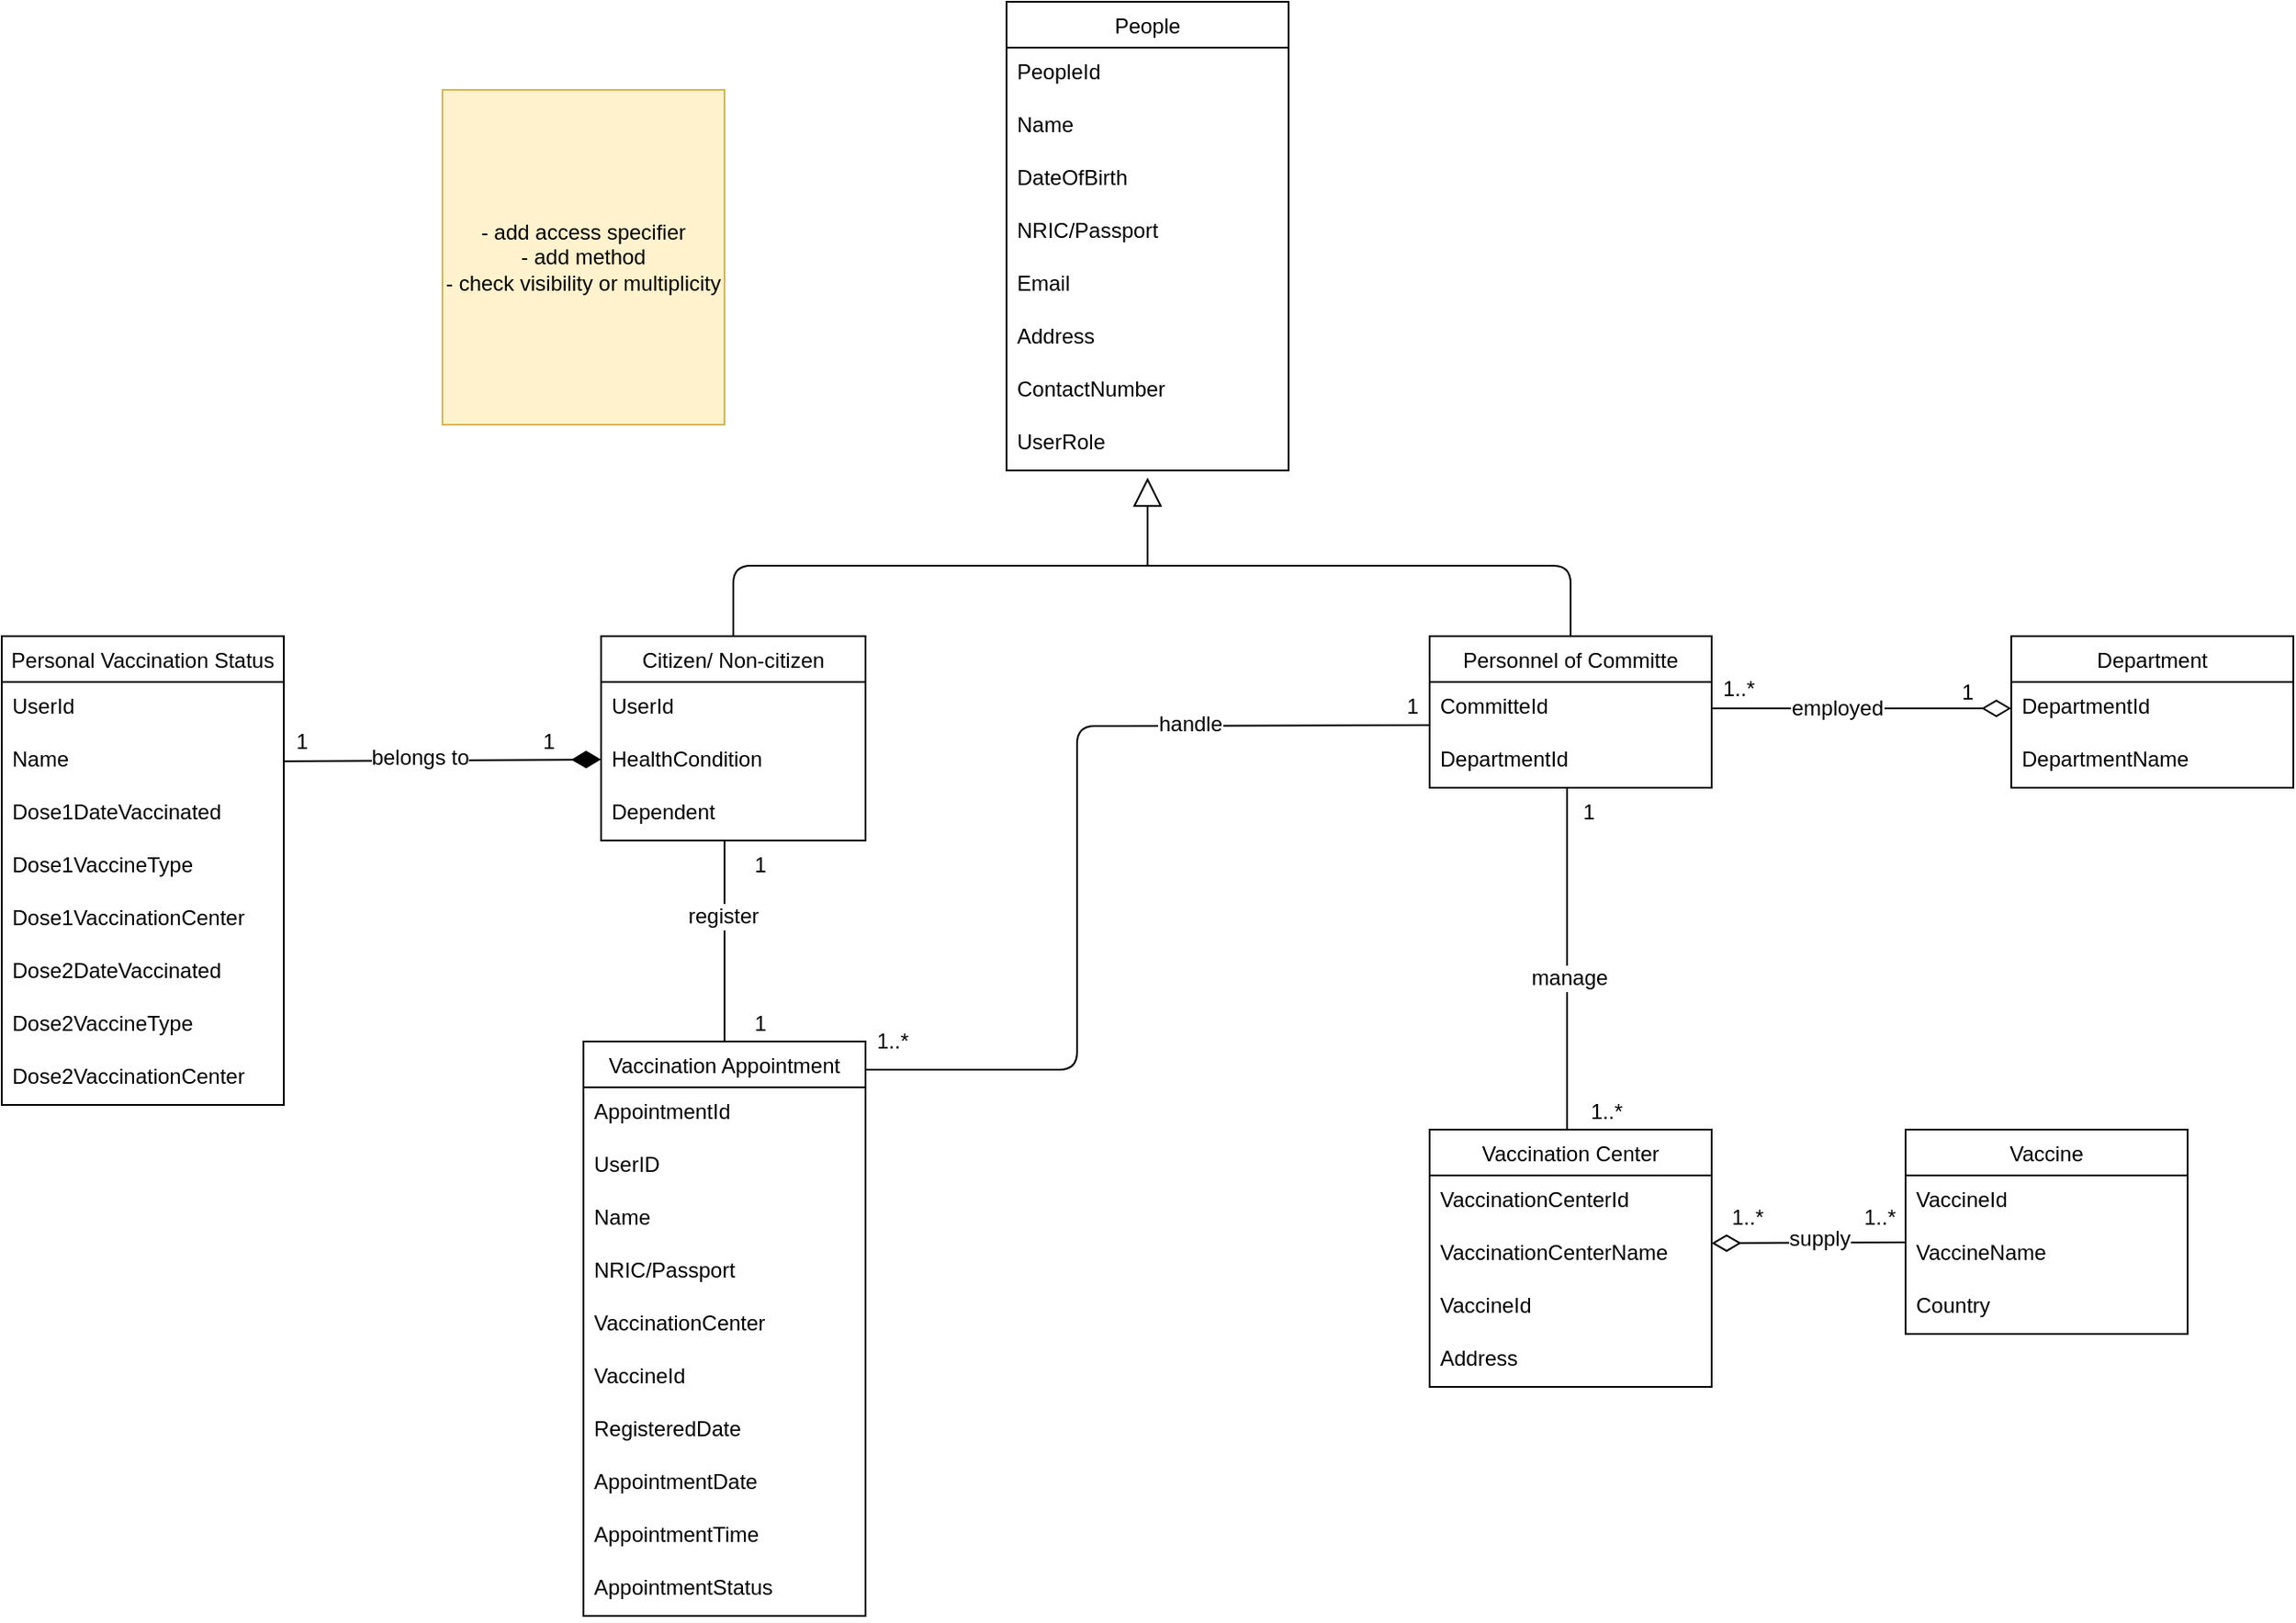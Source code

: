 <mxfile version="15.7.3" type="github" pages="2">
  <diagram id="w3GWEJqMqRFe7saAUYyM" name="Class Diagram">
    <mxGraphModel dx="2272" dy="794" grid="1" gridSize="10" guides="1" tooltips="1" connect="1" arrows="1" fold="1" page="1" pageScale="1" pageWidth="850" pageHeight="1100" math="0" shadow="0">
      <root>
        <mxCell id="0" />
        <mxCell id="1" parent="0" />
        <mxCell id="EmSQGuKjtHjTwBNBMtwO-1" value="Citizen/ Non-citizen" style="swimlane;fontStyle=0;childLayout=stackLayout;horizontal=1;startSize=26;horizontalStack=0;resizeParent=1;resizeParentMax=0;resizeLast=0;collapsible=1;marginBottom=0;align=center;fontSize=12;fillColor=none;" parent="1" vertex="1">
          <mxGeometry x="90" y="360" width="150" height="116" as="geometry" />
        </mxCell>
        <mxCell id="EmSQGuKjtHjTwBNBMtwO-2" value="UserId" style="text;strokeColor=none;fillColor=none;spacingLeft=4;spacingRight=4;overflow=hidden;rotatable=0;points=[[0,0.5],[1,0.5]];portConstraint=eastwest;fontSize=12;" parent="EmSQGuKjtHjTwBNBMtwO-1" vertex="1">
          <mxGeometry y="26" width="150" height="30" as="geometry" />
        </mxCell>
        <mxCell id="EmSQGuKjtHjTwBNBMtwO-3" value="HealthCondition" style="text;strokeColor=none;fillColor=none;spacingLeft=4;spacingRight=4;overflow=hidden;rotatable=0;points=[[0,0.5],[1,0.5]];portConstraint=eastwest;fontSize=12;" parent="EmSQGuKjtHjTwBNBMtwO-1" vertex="1">
          <mxGeometry y="56" width="150" height="30" as="geometry" />
        </mxCell>
        <mxCell id="EmSQGuKjtHjTwBNBMtwO-4" value="Dependent" style="text;strokeColor=none;fillColor=none;spacingLeft=4;spacingRight=4;overflow=hidden;rotatable=0;points=[[0,0.5],[1,0.5]];portConstraint=eastwest;fontSize=12;" parent="EmSQGuKjtHjTwBNBMtwO-1" vertex="1">
          <mxGeometry y="86" width="150" height="30" as="geometry" />
        </mxCell>
        <mxCell id="EmSQGuKjtHjTwBNBMtwO-5" value="Personnel of Committe" style="swimlane;fontStyle=0;childLayout=stackLayout;horizontal=1;startSize=26;horizontalStack=0;resizeParent=1;resizeParentMax=0;resizeLast=0;collapsible=1;marginBottom=0;align=center;fontSize=12;fillColor=none;" parent="1" vertex="1">
          <mxGeometry x="560" y="360" width="160" height="86" as="geometry" />
        </mxCell>
        <mxCell id="EmSQGuKjtHjTwBNBMtwO-6" value="CommitteId" style="text;strokeColor=none;fillColor=none;spacingLeft=4;spacingRight=4;overflow=hidden;rotatable=0;points=[[0,0.5],[1,0.5]];portConstraint=eastwest;fontSize=12;" parent="EmSQGuKjtHjTwBNBMtwO-5" vertex="1">
          <mxGeometry y="26" width="160" height="30" as="geometry" />
        </mxCell>
        <mxCell id="EmSQGuKjtHjTwBNBMtwO-7" value="DepartmentId" style="text;strokeColor=none;fillColor=none;spacingLeft=4;spacingRight=4;overflow=hidden;rotatable=0;points=[[0,0.5],[1,0.5]];portConstraint=eastwest;fontSize=12;" parent="EmSQGuKjtHjTwBNBMtwO-5" vertex="1">
          <mxGeometry y="56" width="160" height="30" as="geometry" />
        </mxCell>
        <mxCell id="EmSQGuKjtHjTwBNBMtwO-8" value="Vaccination Appointment" style="swimlane;fontStyle=0;childLayout=stackLayout;horizontal=1;startSize=26;horizontalStack=0;resizeParent=1;resizeParentMax=0;resizeLast=0;collapsible=1;marginBottom=0;align=center;fontSize=12;fillColor=none;" parent="1" vertex="1">
          <mxGeometry x="80" y="590" width="160" height="326" as="geometry" />
        </mxCell>
        <mxCell id="EmSQGuKjtHjTwBNBMtwO-9" value="AppointmentId" style="text;strokeColor=none;fillColor=none;spacingLeft=4;spacingRight=4;overflow=hidden;rotatable=0;points=[[0,0.5],[1,0.5]];portConstraint=eastwest;fontSize=12;" parent="EmSQGuKjtHjTwBNBMtwO-8" vertex="1">
          <mxGeometry y="26" width="160" height="30" as="geometry" />
        </mxCell>
        <mxCell id="EmSQGuKjtHjTwBNBMtwO-10" value="UserID" style="text;strokeColor=none;fillColor=none;spacingLeft=4;spacingRight=4;overflow=hidden;rotatable=0;points=[[0,0.5],[1,0.5]];portConstraint=eastwest;fontSize=12;" parent="EmSQGuKjtHjTwBNBMtwO-8" vertex="1">
          <mxGeometry y="56" width="160" height="30" as="geometry" />
        </mxCell>
        <mxCell id="EmSQGuKjtHjTwBNBMtwO-11" value="Name" style="text;strokeColor=none;fillColor=none;spacingLeft=4;spacingRight=4;overflow=hidden;rotatable=0;points=[[0,0.5],[1,0.5]];portConstraint=eastwest;fontSize=12;" parent="EmSQGuKjtHjTwBNBMtwO-8" vertex="1">
          <mxGeometry y="86" width="160" height="30" as="geometry" />
        </mxCell>
        <mxCell id="EmSQGuKjtHjTwBNBMtwO-12" value="NRIC/Passport" style="text;strokeColor=none;fillColor=none;spacingLeft=4;spacingRight=4;overflow=hidden;rotatable=0;points=[[0,0.5],[1,0.5]];portConstraint=eastwest;fontSize=12;" parent="EmSQGuKjtHjTwBNBMtwO-8" vertex="1">
          <mxGeometry y="116" width="160" height="30" as="geometry" />
        </mxCell>
        <mxCell id="EmSQGuKjtHjTwBNBMtwO-13" value="VaccinationCenter" style="text;strokeColor=none;fillColor=none;spacingLeft=4;spacingRight=4;overflow=hidden;rotatable=0;points=[[0,0.5],[1,0.5]];portConstraint=eastwest;fontSize=12;" parent="EmSQGuKjtHjTwBNBMtwO-8" vertex="1">
          <mxGeometry y="146" width="160" height="30" as="geometry" />
        </mxCell>
        <mxCell id="EmSQGuKjtHjTwBNBMtwO-14" value="VaccineId" style="text;strokeColor=none;fillColor=none;spacingLeft=4;spacingRight=4;overflow=hidden;rotatable=0;points=[[0,0.5],[1,0.5]];portConstraint=eastwest;fontSize=12;" parent="EmSQGuKjtHjTwBNBMtwO-8" vertex="1">
          <mxGeometry y="176" width="160" height="30" as="geometry" />
        </mxCell>
        <mxCell id="EmSQGuKjtHjTwBNBMtwO-15" value="RegisteredDate" style="text;strokeColor=none;fillColor=none;spacingLeft=4;spacingRight=4;overflow=hidden;rotatable=0;points=[[0,0.5],[1,0.5]];portConstraint=eastwest;fontSize=12;" parent="EmSQGuKjtHjTwBNBMtwO-8" vertex="1">
          <mxGeometry y="206" width="160" height="30" as="geometry" />
        </mxCell>
        <mxCell id="EmSQGuKjtHjTwBNBMtwO-16" value="AppointmentDate" style="text;strokeColor=none;fillColor=none;spacingLeft=4;spacingRight=4;overflow=hidden;rotatable=0;points=[[0,0.5],[1,0.5]];portConstraint=eastwest;fontSize=12;" parent="EmSQGuKjtHjTwBNBMtwO-8" vertex="1">
          <mxGeometry y="236" width="160" height="30" as="geometry" />
        </mxCell>
        <mxCell id="EmSQGuKjtHjTwBNBMtwO-17" value="AppointmentTime" style="text;strokeColor=none;fillColor=none;spacingLeft=4;spacingRight=4;overflow=hidden;rotatable=0;points=[[0,0.5],[1,0.5]];portConstraint=eastwest;fontSize=12;" parent="EmSQGuKjtHjTwBNBMtwO-8" vertex="1">
          <mxGeometry y="266" width="160" height="30" as="geometry" />
        </mxCell>
        <mxCell id="EmSQGuKjtHjTwBNBMtwO-18" value="AppointmentStatus" style="text;strokeColor=none;fillColor=none;spacingLeft=4;spacingRight=4;overflow=hidden;rotatable=0;points=[[0,0.5],[1,0.5]];portConstraint=eastwest;fontSize=12;" parent="EmSQGuKjtHjTwBNBMtwO-8" vertex="1">
          <mxGeometry y="296" width="160" height="30" as="geometry" />
        </mxCell>
        <mxCell id="EmSQGuKjtHjTwBNBMtwO-19" value="Personal Vaccination Status" style="swimlane;fontStyle=0;childLayout=stackLayout;horizontal=1;startSize=26;horizontalStack=0;resizeParent=1;resizeParentMax=0;resizeLast=0;collapsible=1;marginBottom=0;align=center;fontSize=12;hachureGap=4;pointerEvents=0;" parent="1" vertex="1">
          <mxGeometry x="-250" y="360" width="160" height="266" as="geometry" />
        </mxCell>
        <mxCell id="EmSQGuKjtHjTwBNBMtwO-20" value="UserId" style="text;strokeColor=none;fillColor=none;spacingLeft=4;spacingRight=4;overflow=hidden;rotatable=0;points=[[0,0.5],[1,0.5]];portConstraint=eastwest;fontSize=12;" parent="EmSQGuKjtHjTwBNBMtwO-19" vertex="1">
          <mxGeometry y="26" width="160" height="30" as="geometry" />
        </mxCell>
        <mxCell id="EmSQGuKjtHjTwBNBMtwO-21" value="Name" style="text;strokeColor=none;fillColor=none;spacingLeft=4;spacingRight=4;overflow=hidden;rotatable=0;points=[[0,0.5],[1,0.5]];portConstraint=eastwest;fontSize=12;" parent="EmSQGuKjtHjTwBNBMtwO-19" vertex="1">
          <mxGeometry y="56" width="160" height="30" as="geometry" />
        </mxCell>
        <mxCell id="EmSQGuKjtHjTwBNBMtwO-22" value="Dose1DateVaccinated" style="text;strokeColor=none;fillColor=none;spacingLeft=4;spacingRight=4;overflow=hidden;rotatable=0;points=[[0,0.5],[1,0.5]];portConstraint=eastwest;fontSize=12;" parent="EmSQGuKjtHjTwBNBMtwO-19" vertex="1">
          <mxGeometry y="86" width="160" height="30" as="geometry" />
        </mxCell>
        <mxCell id="EmSQGuKjtHjTwBNBMtwO-23" value="Dose1VaccineType" style="text;strokeColor=none;fillColor=none;spacingLeft=4;spacingRight=4;overflow=hidden;rotatable=0;points=[[0,0.5],[1,0.5]];portConstraint=eastwest;fontSize=12;" parent="EmSQGuKjtHjTwBNBMtwO-19" vertex="1">
          <mxGeometry y="116" width="160" height="30" as="geometry" />
        </mxCell>
        <mxCell id="EmSQGuKjtHjTwBNBMtwO-24" value="Dose1VaccinationCenter" style="text;strokeColor=none;fillColor=none;spacingLeft=4;spacingRight=4;overflow=hidden;rotatable=0;points=[[0,0.5],[1,0.5]];portConstraint=eastwest;fontSize=12;" parent="EmSQGuKjtHjTwBNBMtwO-19" vertex="1">
          <mxGeometry y="146" width="160" height="30" as="geometry" />
        </mxCell>
        <mxCell id="EmSQGuKjtHjTwBNBMtwO-25" value="Dose2DateVaccinated" style="text;strokeColor=none;fillColor=none;spacingLeft=4;spacingRight=4;overflow=hidden;rotatable=0;points=[[0,0.5],[1,0.5]];portConstraint=eastwest;fontSize=12;" parent="EmSQGuKjtHjTwBNBMtwO-19" vertex="1">
          <mxGeometry y="176" width="160" height="30" as="geometry" />
        </mxCell>
        <mxCell id="EmSQGuKjtHjTwBNBMtwO-26" value="Dose2VaccineType" style="text;strokeColor=none;fillColor=none;spacingLeft=4;spacingRight=4;overflow=hidden;rotatable=0;points=[[0,0.5],[1,0.5]];portConstraint=eastwest;fontSize=12;" parent="EmSQGuKjtHjTwBNBMtwO-19" vertex="1">
          <mxGeometry y="206" width="160" height="30" as="geometry" />
        </mxCell>
        <mxCell id="EmSQGuKjtHjTwBNBMtwO-27" value="Dose2VaccinationCenter" style="text;strokeColor=none;fillColor=none;spacingLeft=4;spacingRight=4;overflow=hidden;rotatable=0;points=[[0,0.5],[1,0.5]];portConstraint=eastwest;fontSize=12;" parent="EmSQGuKjtHjTwBNBMtwO-19" vertex="1">
          <mxGeometry y="236" width="160" height="30" as="geometry" />
        </mxCell>
        <mxCell id="EmSQGuKjtHjTwBNBMtwO-28" value="People" style="swimlane;fontStyle=0;childLayout=stackLayout;horizontal=1;startSize=26;horizontalStack=0;resizeParent=1;resizeParentMax=0;resizeLast=0;collapsible=1;marginBottom=0;align=center;fontSize=12;hachureGap=4;pointerEvents=0;" parent="1" vertex="1">
          <mxGeometry x="320" width="160" height="266" as="geometry" />
        </mxCell>
        <mxCell id="EmSQGuKjtHjTwBNBMtwO-29" value="PeopleId" style="text;strokeColor=none;fillColor=none;spacingLeft=4;spacingRight=4;overflow=hidden;rotatable=0;points=[[0,0.5],[1,0.5]];portConstraint=eastwest;fontSize=12;" parent="EmSQGuKjtHjTwBNBMtwO-28" vertex="1">
          <mxGeometry y="26" width="160" height="30" as="geometry" />
        </mxCell>
        <mxCell id="EmSQGuKjtHjTwBNBMtwO-30" value="Name" style="text;strokeColor=none;fillColor=none;spacingLeft=4;spacingRight=4;overflow=hidden;rotatable=0;points=[[0,0.5],[1,0.5]];portConstraint=eastwest;fontSize=12;" parent="EmSQGuKjtHjTwBNBMtwO-28" vertex="1">
          <mxGeometry y="56" width="160" height="30" as="geometry" />
        </mxCell>
        <mxCell id="EmSQGuKjtHjTwBNBMtwO-31" value="DateOfBirth" style="text;strokeColor=none;fillColor=none;spacingLeft=4;spacingRight=4;overflow=hidden;rotatable=0;points=[[0,0.5],[1,0.5]];portConstraint=eastwest;fontSize=12;" parent="EmSQGuKjtHjTwBNBMtwO-28" vertex="1">
          <mxGeometry y="86" width="160" height="30" as="geometry" />
        </mxCell>
        <mxCell id="EmSQGuKjtHjTwBNBMtwO-32" value="NRIC/Passport" style="text;strokeColor=none;fillColor=none;spacingLeft=4;spacingRight=4;overflow=hidden;rotatable=0;points=[[0,0.5],[1,0.5]];portConstraint=eastwest;fontSize=12;" parent="EmSQGuKjtHjTwBNBMtwO-28" vertex="1">
          <mxGeometry y="116" width="160" height="30" as="geometry" />
        </mxCell>
        <mxCell id="EmSQGuKjtHjTwBNBMtwO-33" value="Email" style="text;strokeColor=none;fillColor=none;spacingLeft=4;spacingRight=4;overflow=hidden;rotatable=0;points=[[0,0.5],[1,0.5]];portConstraint=eastwest;fontSize=12;" parent="EmSQGuKjtHjTwBNBMtwO-28" vertex="1">
          <mxGeometry y="146" width="160" height="30" as="geometry" />
        </mxCell>
        <mxCell id="EmSQGuKjtHjTwBNBMtwO-34" value="Address" style="text;strokeColor=none;fillColor=none;spacingLeft=4;spacingRight=4;overflow=hidden;rotatable=0;points=[[0,0.5],[1,0.5]];portConstraint=eastwest;fontSize=12;" parent="EmSQGuKjtHjTwBNBMtwO-28" vertex="1">
          <mxGeometry y="176" width="160" height="30" as="geometry" />
        </mxCell>
        <mxCell id="EmSQGuKjtHjTwBNBMtwO-35" value="ContactNumber" style="text;strokeColor=none;fillColor=none;spacingLeft=4;spacingRight=4;overflow=hidden;rotatable=0;points=[[0,0.5],[1,0.5]];portConstraint=eastwest;fontSize=12;" parent="EmSQGuKjtHjTwBNBMtwO-28" vertex="1">
          <mxGeometry y="206" width="160" height="30" as="geometry" />
        </mxCell>
        <mxCell id="eFmj0PVd6WsvfGilNIT0-1" value="UserRole" style="text;strokeColor=none;fillColor=none;spacingLeft=4;spacingRight=4;overflow=hidden;rotatable=0;points=[[0,0.5],[1,0.5]];portConstraint=eastwest;fontSize=12;" vertex="1" parent="EmSQGuKjtHjTwBNBMtwO-28">
          <mxGeometry y="236" width="160" height="30" as="geometry" />
        </mxCell>
        <mxCell id="EmSQGuKjtHjTwBNBMtwO-36" value="Department" style="swimlane;fontStyle=0;childLayout=stackLayout;horizontal=1;startSize=26;horizontalStack=0;resizeParent=1;resizeParentMax=0;resizeLast=0;collapsible=1;marginBottom=0;align=center;fontSize=12;hachureGap=4;pointerEvents=0;" parent="1" vertex="1">
          <mxGeometry x="890" y="360" width="160" height="86" as="geometry" />
        </mxCell>
        <mxCell id="EmSQGuKjtHjTwBNBMtwO-37" value="DepartmentId" style="text;strokeColor=none;fillColor=none;spacingLeft=4;spacingRight=4;overflow=hidden;rotatable=0;points=[[0,0.5],[1,0.5]];portConstraint=eastwest;fontSize=12;" parent="EmSQGuKjtHjTwBNBMtwO-36" vertex="1">
          <mxGeometry y="26" width="160" height="30" as="geometry" />
        </mxCell>
        <mxCell id="EmSQGuKjtHjTwBNBMtwO-38" value="DepartmentName" style="text;strokeColor=none;fillColor=none;spacingLeft=4;spacingRight=4;overflow=hidden;rotatable=0;points=[[0,0.5],[1,0.5]];portConstraint=eastwest;fontSize=12;" parent="EmSQGuKjtHjTwBNBMtwO-36" vertex="1">
          <mxGeometry y="56" width="160" height="30" as="geometry" />
        </mxCell>
        <mxCell id="EmSQGuKjtHjTwBNBMtwO-39" value="" style="endArrow=none;html=1;fontSize=12;startSize=14;endSize=14;sourcePerimeterSpacing=8;targetPerimeterSpacing=8;exitX=0.5;exitY=0;exitDx=0;exitDy=0;entryX=0.5;entryY=0;entryDx=0;entryDy=0;" parent="1" source="EmSQGuKjtHjTwBNBMtwO-1" target="EmSQGuKjtHjTwBNBMtwO-5" edge="1">
          <mxGeometry width="50" height="50" relative="1" as="geometry">
            <mxPoint x="320" y="360" as="sourcePoint" />
            <mxPoint x="370" y="310" as="targetPoint" />
            <Array as="points">
              <mxPoint x="165" y="320" />
              <mxPoint x="640" y="320" />
            </Array>
          </mxGeometry>
        </mxCell>
        <mxCell id="EmSQGuKjtHjTwBNBMtwO-40" value="" style="endArrow=block;html=1;fontSize=12;startSize=14;endSize=14;sourcePerimeterSpacing=8;targetPerimeterSpacing=8;endFill=0;strokeWidth=1;" parent="1" edge="1">
          <mxGeometry width="50" height="50" relative="1" as="geometry">
            <mxPoint x="400" y="320" as="sourcePoint" />
            <mxPoint x="400" y="270" as="targetPoint" />
          </mxGeometry>
        </mxCell>
        <mxCell id="EmSQGuKjtHjTwBNBMtwO-41" value="1" style="endArrow=none;html=1;endSize=12;startArrow=diamondThin;startSize=14;startFill=0;edgeStyle=orthogonalEdgeStyle;align=left;verticalAlign=bottom;sourcePerimeterSpacing=8;targetPerimeterSpacing=8;fontSize=12;strokeWidth=1;entryX=1;entryY=0.5;entryDx=0;entryDy=0;endFill=0;exitX=0;exitY=0.5;exitDx=0;exitDy=0;" parent="1" source="EmSQGuKjtHjTwBNBMtwO-37" target="EmSQGuKjtHjTwBNBMtwO-6" edge="1">
          <mxGeometry x="-0.647" relative="1" as="geometry">
            <mxPoint x="860" y="440" as="sourcePoint" />
            <mxPoint x="850" y="650" as="targetPoint" />
            <mxPoint as="offset" />
          </mxGeometry>
        </mxCell>
        <mxCell id="EmSQGuKjtHjTwBNBMtwO-42" value="employed" style="edgeLabel;html=1;align=center;verticalAlign=middle;resizable=0;points=[];fontSize=12;" parent="EmSQGuKjtHjTwBNBMtwO-41" vertex="1" connectable="0">
          <mxGeometry x="0.167" relative="1" as="geometry">
            <mxPoint as="offset" />
          </mxGeometry>
        </mxCell>
        <mxCell id="EmSQGuKjtHjTwBNBMtwO-43" value="1..*" style="text;html=1;align=center;verticalAlign=middle;resizable=0;points=[];autosize=1;strokeColor=none;fillColor=none;fontSize=12;" parent="1" vertex="1">
          <mxGeometry x="720" y="380" width="30" height="20" as="geometry" />
        </mxCell>
        <mxCell id="EmSQGuKjtHjTwBNBMtwO-44" value="" style="endArrow=none;html=1;fontSize=12;startSize=14;endSize=14;sourcePerimeterSpacing=8;targetPerimeterSpacing=8;strokeWidth=1;entryX=0.5;entryY=0;entryDx=0;entryDy=0;" parent="1" target="EmSQGuKjtHjTwBNBMtwO-8" edge="1">
          <mxGeometry width="50" height="50" relative="1" as="geometry">
            <mxPoint x="160" y="476" as="sourcePoint" />
            <mxPoint x="160" y="590" as="targetPoint" />
          </mxGeometry>
        </mxCell>
        <mxCell id="EmSQGuKjtHjTwBNBMtwO-45" value="register" style="edgeLabel;html=1;align=center;verticalAlign=middle;resizable=0;points=[];fontSize=12;" parent="EmSQGuKjtHjTwBNBMtwO-44" vertex="1" connectable="0">
          <mxGeometry x="-0.226" y="-1" relative="1" as="geometry">
            <mxPoint y="-1" as="offset" />
          </mxGeometry>
        </mxCell>
        <mxCell id="EmSQGuKjtHjTwBNBMtwO-46" value="Vaccination Center" style="swimlane;fontStyle=0;childLayout=stackLayout;horizontal=1;startSize=26;horizontalStack=0;resizeParent=1;resizeParentMax=0;resizeLast=0;collapsible=1;marginBottom=0;align=center;fontSize=12;hachureGap=4;pointerEvents=0;" parent="1" vertex="1">
          <mxGeometry x="560" y="640" width="160" height="146" as="geometry" />
        </mxCell>
        <mxCell id="EmSQGuKjtHjTwBNBMtwO-47" value="VaccinationCenterId" style="text;strokeColor=none;fillColor=none;spacingLeft=4;spacingRight=4;overflow=hidden;rotatable=0;points=[[0,0.5],[1,0.5]];portConstraint=eastwest;fontSize=12;" parent="EmSQGuKjtHjTwBNBMtwO-46" vertex="1">
          <mxGeometry y="26" width="160" height="30" as="geometry" />
        </mxCell>
        <mxCell id="EmSQGuKjtHjTwBNBMtwO-48" value="VaccinationCenterName" style="text;strokeColor=none;fillColor=none;spacingLeft=4;spacingRight=4;overflow=hidden;rotatable=0;points=[[0,0.5],[1,0.5]];portConstraint=eastwest;fontSize=12;" parent="EmSQGuKjtHjTwBNBMtwO-46" vertex="1">
          <mxGeometry y="56" width="160" height="30" as="geometry" />
        </mxCell>
        <mxCell id="EmSQGuKjtHjTwBNBMtwO-49" value="VaccineId" style="text;strokeColor=none;fillColor=none;spacingLeft=4;spacingRight=4;overflow=hidden;rotatable=0;points=[[0,0.5],[1,0.5]];portConstraint=eastwest;fontSize=12;" parent="EmSQGuKjtHjTwBNBMtwO-46" vertex="1">
          <mxGeometry y="86" width="160" height="30" as="geometry" />
        </mxCell>
        <mxCell id="EmSQGuKjtHjTwBNBMtwO-50" value="Address" style="text;strokeColor=none;fillColor=none;spacingLeft=4;spacingRight=4;overflow=hidden;rotatable=0;points=[[0,0.5],[1,0.5]];portConstraint=eastwest;fontSize=12;" parent="EmSQGuKjtHjTwBNBMtwO-46" vertex="1">
          <mxGeometry y="116" width="160" height="30" as="geometry" />
        </mxCell>
        <mxCell id="EmSQGuKjtHjTwBNBMtwO-51" value="Vaccine" style="swimlane;fontStyle=0;childLayout=stackLayout;horizontal=1;startSize=26;horizontalStack=0;resizeParent=1;resizeParentMax=0;resizeLast=0;collapsible=1;marginBottom=0;align=center;fontSize=12;hachureGap=4;pointerEvents=0;" parent="1" vertex="1">
          <mxGeometry x="830" y="640" width="160" height="116" as="geometry" />
        </mxCell>
        <mxCell id="EmSQGuKjtHjTwBNBMtwO-52" value="VaccineId" style="text;strokeColor=none;fillColor=none;spacingLeft=4;spacingRight=4;overflow=hidden;rotatable=0;points=[[0,0.5],[1,0.5]];portConstraint=eastwest;fontSize=12;" parent="EmSQGuKjtHjTwBNBMtwO-51" vertex="1">
          <mxGeometry y="26" width="160" height="30" as="geometry" />
        </mxCell>
        <mxCell id="EmSQGuKjtHjTwBNBMtwO-53" value="VaccineName" style="text;strokeColor=none;fillColor=none;spacingLeft=4;spacingRight=4;overflow=hidden;rotatable=0;points=[[0,0.5],[1,0.5]];portConstraint=eastwest;fontSize=12;" parent="EmSQGuKjtHjTwBNBMtwO-51" vertex="1">
          <mxGeometry y="56" width="160" height="30" as="geometry" />
        </mxCell>
        <mxCell id="EmSQGuKjtHjTwBNBMtwO-54" value="Country" style="text;strokeColor=none;fillColor=none;spacingLeft=4;spacingRight=4;overflow=hidden;rotatable=0;points=[[0,0.5],[1,0.5]];portConstraint=eastwest;fontSize=12;" parent="EmSQGuKjtHjTwBNBMtwO-51" vertex="1">
          <mxGeometry y="86" width="160" height="30" as="geometry" />
        </mxCell>
        <mxCell id="EmSQGuKjtHjTwBNBMtwO-55" value="" style="endArrow=none;html=1;fontSize=12;startSize=14;endSize=14;sourcePerimeterSpacing=8;targetPerimeterSpacing=8;strokeWidth=1;entryX=0;entryY=0.817;entryDx=0;entryDy=0;entryPerimeter=0;" parent="1" target="EmSQGuKjtHjTwBNBMtwO-6" edge="1">
          <mxGeometry width="50" height="50" relative="1" as="geometry">
            <mxPoint x="240" y="606" as="sourcePoint" />
            <mxPoint x="420" y="540" as="targetPoint" />
            <Array as="points">
              <mxPoint x="360" y="606" />
              <mxPoint x="360" y="411" />
            </Array>
          </mxGeometry>
        </mxCell>
        <mxCell id="EmSQGuKjtHjTwBNBMtwO-56" value="handle" style="edgeLabel;html=1;align=center;verticalAlign=middle;resizable=0;points=[];fontSize=12;" parent="EmSQGuKjtHjTwBNBMtwO-55" vertex="1" connectable="0">
          <mxGeometry x="0.518" y="-2" relative="1" as="geometry">
            <mxPoint x="-12" y="-3" as="offset" />
          </mxGeometry>
        </mxCell>
        <mxCell id="EmSQGuKjtHjTwBNBMtwO-57" value="" style="endArrow=none;html=1;fontSize=12;startSize=14;endSize=14;sourcePerimeterSpacing=8;targetPerimeterSpacing=8;strokeWidth=1;exitX=1;exitY=0.5;exitDx=0;exitDy=0;entryX=1;entryY=0.5;entryDx=0;entryDy=0;startArrow=diamondThin;startFill=1;" parent="1" target="EmSQGuKjtHjTwBNBMtwO-21" edge="1">
          <mxGeometry width="50" height="50" relative="1" as="geometry">
            <mxPoint x="90" y="430" as="sourcePoint" />
            <mxPoint x="-20" y="430" as="targetPoint" />
          </mxGeometry>
        </mxCell>
        <mxCell id="EmSQGuKjtHjTwBNBMtwO-58" value="belongs to" style="edgeLabel;html=1;align=center;verticalAlign=middle;resizable=0;points=[];fontSize=12;" parent="EmSQGuKjtHjTwBNBMtwO-57" vertex="1" connectable="0">
          <mxGeometry x="0.148" y="-2" relative="1" as="geometry">
            <mxPoint as="offset" />
          </mxGeometry>
        </mxCell>
        <mxCell id="EmSQGuKjtHjTwBNBMtwO-59" value="" style="endArrow=diamondThin;html=1;fontSize=12;startSize=14;endSize=14;sourcePerimeterSpacing=8;targetPerimeterSpacing=8;strokeWidth=1;entryX=1;entryY=0.283;entryDx=0;entryDy=0;entryPerimeter=0;endFill=0;" parent="1" target="EmSQGuKjtHjTwBNBMtwO-48" edge="1">
          <mxGeometry width="50" height="50" relative="1" as="geometry">
            <mxPoint x="830" y="704" as="sourcePoint" />
            <mxPoint x="790" y="684" as="targetPoint" />
          </mxGeometry>
        </mxCell>
        <mxCell id="EmSQGuKjtHjTwBNBMtwO-60" value="supply" style="edgeLabel;html=1;align=center;verticalAlign=middle;resizable=0;points=[];fontSize=12;" parent="EmSQGuKjtHjTwBNBMtwO-59" vertex="1" connectable="0">
          <mxGeometry x="-0.242" y="3" relative="1" as="geometry">
            <mxPoint x="-8" y="-5" as="offset" />
          </mxGeometry>
        </mxCell>
        <mxCell id="EmSQGuKjtHjTwBNBMtwO-61" value="" style="endArrow=none;html=1;fontSize=12;startSize=14;endSize=14;sourcePerimeterSpacing=8;targetPerimeterSpacing=8;strokeWidth=1;" parent="1" edge="1">
          <mxGeometry width="50" height="50" relative="1" as="geometry">
            <mxPoint x="638" y="640" as="sourcePoint" />
            <mxPoint x="638" y="446" as="targetPoint" />
          </mxGeometry>
        </mxCell>
        <mxCell id="EmSQGuKjtHjTwBNBMtwO-62" value="manage" style="edgeLabel;html=1;align=center;verticalAlign=middle;resizable=0;points=[];fontSize=12;" parent="EmSQGuKjtHjTwBNBMtwO-61" vertex="1" connectable="0">
          <mxGeometry x="-0.112" y="-1" relative="1" as="geometry">
            <mxPoint as="offset" />
          </mxGeometry>
        </mxCell>
        <mxCell id="EmSQGuKjtHjTwBNBMtwO-63" value="1" style="text;html=1;align=center;verticalAlign=middle;resizable=0;points=[];autosize=1;strokeColor=none;fillColor=none;fontSize=12;" parent="1" vertex="1">
          <mxGeometry x="-90" y="410" width="20" height="20" as="geometry" />
        </mxCell>
        <mxCell id="EmSQGuKjtHjTwBNBMtwO-64" value="1" style="text;html=1;align=center;verticalAlign=middle;resizable=0;points=[];autosize=1;strokeColor=none;fillColor=none;fontSize=12;" parent="1" vertex="1">
          <mxGeometry x="50" y="410" width="20" height="20" as="geometry" />
        </mxCell>
        <mxCell id="EmSQGuKjtHjTwBNBMtwO-65" value="1" style="text;html=1;align=center;verticalAlign=middle;resizable=0;points=[];autosize=1;strokeColor=none;fillColor=none;fontSize=12;" parent="1" vertex="1">
          <mxGeometry x="170" y="480" width="20" height="20" as="geometry" />
        </mxCell>
        <mxCell id="EmSQGuKjtHjTwBNBMtwO-66" value="1" style="text;html=1;align=center;verticalAlign=middle;resizable=0;points=[];autosize=1;strokeColor=none;fillColor=none;fontSize=12;" parent="1" vertex="1">
          <mxGeometry x="170" y="570" width="20" height="20" as="geometry" />
        </mxCell>
        <mxCell id="EmSQGuKjtHjTwBNBMtwO-67" value="1" style="text;html=1;align=center;verticalAlign=middle;resizable=0;points=[];autosize=1;strokeColor=none;fillColor=none;fontSize=12;" parent="1" vertex="1">
          <mxGeometry x="540" y="390" width="20" height="20" as="geometry" />
        </mxCell>
        <mxCell id="EmSQGuKjtHjTwBNBMtwO-68" value="1..*" style="text;html=1;align=center;verticalAlign=middle;resizable=0;points=[];autosize=1;strokeColor=none;fillColor=none;fontSize=12;" parent="1" vertex="1">
          <mxGeometry x="240" y="580" width="30" height="20" as="geometry" />
        </mxCell>
        <mxCell id="EmSQGuKjtHjTwBNBMtwO-69" value="1" style="text;html=1;align=center;verticalAlign=middle;resizable=0;points=[];autosize=1;strokeColor=none;fillColor=none;fontSize=12;" parent="1" vertex="1">
          <mxGeometry x="640" y="450" width="20" height="20" as="geometry" />
        </mxCell>
        <mxCell id="EmSQGuKjtHjTwBNBMtwO-70" value="1..*" style="text;html=1;align=center;verticalAlign=middle;resizable=0;points=[];autosize=1;strokeColor=none;fillColor=none;fontSize=12;" parent="1" vertex="1">
          <mxGeometry x="645" y="620" width="30" height="20" as="geometry" />
        </mxCell>
        <mxCell id="EmSQGuKjtHjTwBNBMtwO-71" value="1..*" style="text;html=1;align=center;verticalAlign=middle;resizable=0;points=[];autosize=1;strokeColor=none;fillColor=none;fontSize=12;" parent="1" vertex="1">
          <mxGeometry x="800" y="680" width="30" height="20" as="geometry" />
        </mxCell>
        <mxCell id="EmSQGuKjtHjTwBNBMtwO-72" value="1..*" style="text;html=1;align=center;verticalAlign=middle;resizable=0;points=[];autosize=1;strokeColor=none;fillColor=none;fontSize=12;" parent="1" vertex="1">
          <mxGeometry x="725" y="680" width="30" height="20" as="geometry" />
        </mxCell>
        <mxCell id="EmSQGuKjtHjTwBNBMtwO-73" value="- add access specifier&lt;br&gt;- add method&lt;br&gt;- check visibility or multiplicity" style="rounded=0;whiteSpace=wrap;html=1;hachureGap=4;pointerEvents=0;fontSize=12;fillColor=#fff2cc;strokeColor=#d6b656;" parent="1" vertex="1">
          <mxGeometry y="50" width="160" height="190" as="geometry" />
        </mxCell>
      </root>
    </mxGraphModel>
  </diagram>
  <diagram id="X51YqKMEKZsmP-KqBvNh" name="Page-2">
    <mxGraphModel dx="2272" dy="1894" grid="1" gridSize="10" guides="1" tooltips="1" connect="1" arrows="1" fold="1" page="1" pageScale="1" pageWidth="850" pageHeight="1100" math="0" shadow="0">
      <root>
        <mxCell id="k_onqkWRSWMRWt-68NkB-0" />
        <mxCell id="k_onqkWRSWMRWt-68NkB-1" parent="k_onqkWRSWMRWt-68NkB-0" />
        <mxCell id="k_onqkWRSWMRWt-68NkB-2" value="People" style="swimlane;fontStyle=0;childLayout=stackLayout;horizontal=1;startSize=26;horizontalStack=0;resizeParent=1;resizeParentMax=0;resizeLast=0;collapsible=1;marginBottom=0;align=center;fontSize=12;fillColor=none;" parent="k_onqkWRSWMRWt-68NkB-1" vertex="1">
          <mxGeometry x="140" y="234" width="150" height="176" as="geometry" />
        </mxCell>
        <mxCell id="k_onqkWRSWMRWt-68NkB-4" value="Name" style="text;strokeColor=none;fillColor=none;spacingLeft=4;spacingRight=4;overflow=hidden;rotatable=0;points=[[0,0.5],[1,0.5]];portConstraint=eastwest;fontSize=12;" parent="k_onqkWRSWMRWt-68NkB-2" vertex="1">
          <mxGeometry y="26" width="150" height="30" as="geometry" />
        </mxCell>
        <mxCell id="k_onqkWRSWMRWt-68NkB-5" value="Email" style="text;strokeColor=none;fillColor=none;spacingLeft=4;spacingRight=4;overflow=hidden;rotatable=0;points=[[0,0.5],[1,0.5]];portConstraint=eastwest;fontSize=12;" parent="k_onqkWRSWMRWt-68NkB-2" vertex="1">
          <mxGeometry y="56" width="150" height="30" as="geometry" />
        </mxCell>
        <mxCell id="k_onqkWRSWMRWt-68NkB-93" value="ContactNumber" style="text;strokeColor=none;fillColor=none;spacingLeft=4;spacingRight=4;overflow=hidden;rotatable=0;points=[[0,0.5],[1,0.5]];portConstraint=eastwest;fontSize=12;" parent="k_onqkWRSWMRWt-68NkB-2" vertex="1">
          <mxGeometry y="86" width="150" height="30" as="geometry" />
        </mxCell>
        <mxCell id="k_onqkWRSWMRWt-68NkB-84" value="DateOfBirth" style="text;strokeColor=none;fillColor=none;spacingLeft=4;spacingRight=4;overflow=hidden;rotatable=0;points=[[0,0.5],[1,0.5]];portConstraint=eastwest;fontSize=12;" parent="k_onqkWRSWMRWt-68NkB-2" vertex="1">
          <mxGeometry y="116" width="150" height="30" as="geometry" />
        </mxCell>
        <mxCell id="k_onqkWRSWMRWt-68NkB-94" value="Address" style="text;strokeColor=none;fillColor=none;spacingLeft=4;spacingRight=4;overflow=hidden;rotatable=0;points=[[0,0.5],[1,0.5]];portConstraint=eastwest;fontSize=12;" parent="k_onqkWRSWMRWt-68NkB-2" vertex="1">
          <mxGeometry y="146" width="150" height="30" as="geometry" />
        </mxCell>
        <mxCell id="k_onqkWRSWMRWt-68NkB-9" value="Vaccination Appointment" style="swimlane;fontStyle=0;childLayout=stackLayout;horizontal=1;startSize=26;horizontalStack=0;resizeParent=1;resizeParentMax=0;resizeLast=0;collapsible=1;marginBottom=0;align=center;fontSize=12;fillColor=none;" parent="k_onqkWRSWMRWt-68NkB-1" vertex="1">
          <mxGeometry x="790" y="234" width="160" height="296" as="geometry" />
        </mxCell>
        <mxCell id="k_onqkWRSWMRWt-68NkB-10" value="AppointmentId" style="text;strokeColor=none;fillColor=none;spacingLeft=4;spacingRight=4;overflow=hidden;rotatable=0;points=[[0,0.5],[1,0.5]];portConstraint=eastwest;fontSize=12;" parent="k_onqkWRSWMRWt-68NkB-9" vertex="1">
          <mxGeometry y="26" width="160" height="30" as="geometry" />
        </mxCell>
        <mxCell id="k_onqkWRSWMRWt-68NkB-11" value="UserID" style="text;strokeColor=none;fillColor=none;spacingLeft=4;spacingRight=4;overflow=hidden;rotatable=0;points=[[0,0.5],[1,0.5]];portConstraint=eastwest;fontSize=12;" parent="k_onqkWRSWMRWt-68NkB-9" vertex="1">
          <mxGeometry y="56" width="160" height="30" as="geometry" />
        </mxCell>
        <mxCell id="k_onqkWRSWMRWt-68NkB-12" value="Name" style="text;strokeColor=none;fillColor=none;spacingLeft=4;spacingRight=4;overflow=hidden;rotatable=0;points=[[0,0.5],[1,0.5]];portConstraint=eastwest;fontSize=12;" parent="k_onqkWRSWMRWt-68NkB-9" vertex="1">
          <mxGeometry y="86" width="160" height="30" as="geometry" />
        </mxCell>
        <mxCell id="k_onqkWRSWMRWt-68NkB-13" value="NRIC/Passport" style="text;strokeColor=none;fillColor=none;spacingLeft=4;spacingRight=4;overflow=hidden;rotatable=0;points=[[0,0.5],[1,0.5]];portConstraint=eastwest;fontSize=12;" parent="k_onqkWRSWMRWt-68NkB-9" vertex="1">
          <mxGeometry y="116" width="160" height="30" as="geometry" />
        </mxCell>
        <mxCell id="k_onqkWRSWMRWt-68NkB-14" value="VaccinationCenter" style="text;strokeColor=none;fillColor=none;spacingLeft=4;spacingRight=4;overflow=hidden;rotatable=0;points=[[0,0.5],[1,0.5]];portConstraint=eastwest;fontSize=12;" parent="k_onqkWRSWMRWt-68NkB-9" vertex="1">
          <mxGeometry y="146" width="160" height="30" as="geometry" />
        </mxCell>
        <mxCell id="k_onqkWRSWMRWt-68NkB-15" value="VaccineId" style="text;strokeColor=none;fillColor=none;spacingLeft=4;spacingRight=4;overflow=hidden;rotatable=0;points=[[0,0.5],[1,0.5]];portConstraint=eastwest;fontSize=12;" parent="k_onqkWRSWMRWt-68NkB-9" vertex="1">
          <mxGeometry y="176" width="160" height="30" as="geometry" />
        </mxCell>
        <mxCell id="k_onqkWRSWMRWt-68NkB-17" value="AppointmentDate" style="text;strokeColor=none;fillColor=none;spacingLeft=4;spacingRight=4;overflow=hidden;rotatable=0;points=[[0,0.5],[1,0.5]];portConstraint=eastwest;fontSize=12;" parent="k_onqkWRSWMRWt-68NkB-9" vertex="1">
          <mxGeometry y="206" width="160" height="30" as="geometry" />
        </mxCell>
        <mxCell id="k_onqkWRSWMRWt-68NkB-18" value="AppointmentTime" style="text;strokeColor=none;fillColor=none;spacingLeft=4;spacingRight=4;overflow=hidden;rotatable=0;points=[[0,0.5],[1,0.5]];portConstraint=eastwest;fontSize=12;" parent="k_onqkWRSWMRWt-68NkB-9" vertex="1">
          <mxGeometry y="236" width="160" height="30" as="geometry" />
        </mxCell>
        <mxCell id="k_onqkWRSWMRWt-68NkB-19" value="AppointmentStatus" style="text;strokeColor=none;fillColor=none;spacingLeft=4;spacingRight=4;overflow=hidden;rotatable=0;points=[[0,0.5],[1,0.5]];portConstraint=eastwest;fontSize=12;" parent="k_onqkWRSWMRWt-68NkB-9" vertex="1">
          <mxGeometry y="266" width="160" height="30" as="geometry" />
        </mxCell>
        <mxCell id="k_onqkWRSWMRWt-68NkB-20" value="Vaccination Certificate" style="swimlane;fontStyle=0;childLayout=stackLayout;horizontal=1;startSize=26;horizontalStack=0;resizeParent=1;resizeParentMax=0;resizeLast=0;collapsible=1;marginBottom=0;align=center;fontSize=12;hachureGap=4;pointerEvents=0;" parent="k_onqkWRSWMRWt-68NkB-1" vertex="1">
          <mxGeometry x="-160" y="234" width="160" height="176" as="geometry" />
        </mxCell>
        <mxCell id="k_onqkWRSWMRWt-68NkB-21" value="UserId" style="text;strokeColor=none;fillColor=none;spacingLeft=4;spacingRight=4;overflow=hidden;rotatable=0;points=[[0,0.5],[1,0.5]];portConstraint=eastwest;fontSize=12;" parent="k_onqkWRSWMRWt-68NkB-20" vertex="1">
          <mxGeometry y="26" width="160" height="30" as="geometry" />
        </mxCell>
        <mxCell id="k_onqkWRSWMRWt-68NkB-22" value="Name" style="text;strokeColor=none;fillColor=none;spacingLeft=4;spacingRight=4;overflow=hidden;rotatable=0;points=[[0,0.5],[1,0.5]];portConstraint=eastwest;fontSize=12;" parent="k_onqkWRSWMRWt-68NkB-20" vertex="1">
          <mxGeometry y="56" width="160" height="30" as="geometry" />
        </mxCell>
        <mxCell id="k_onqkWRSWMRWt-68NkB-23" value="NRIC / Passport" style="text;strokeColor=none;fillColor=none;spacingLeft=4;spacingRight=4;overflow=hidden;rotatable=0;points=[[0,0.5],[1,0.5]];portConstraint=eastwest;fontSize=12;" parent="k_onqkWRSWMRWt-68NkB-20" vertex="1">
          <mxGeometry y="86" width="160" height="30" as="geometry" />
        </mxCell>
        <mxCell id="k_onqkWRSWMRWt-68NkB-24" value="DateVaccined" style="text;strokeColor=none;fillColor=none;spacingLeft=4;spacingRight=4;overflow=hidden;rotatable=0;points=[[0,0.5],[1,0.5]];portConstraint=eastwest;fontSize=12;" parent="k_onqkWRSWMRWt-68NkB-20" vertex="1">
          <mxGeometry y="116" width="160" height="30" as="geometry" />
        </mxCell>
        <mxCell id="k_onqkWRSWMRWt-68NkB-26" value="VaccineType" style="text;strokeColor=none;fillColor=none;spacingLeft=4;spacingRight=4;overflow=hidden;rotatable=0;points=[[0,0.5],[1,0.5]];portConstraint=eastwest;fontSize=12;" parent="k_onqkWRSWMRWt-68NkB-20" vertex="1">
          <mxGeometry y="146" width="160" height="30" as="geometry" />
        </mxCell>
        <mxCell id="k_onqkWRSWMRWt-68NkB-29" value="User" style="swimlane;fontStyle=0;childLayout=stackLayout;horizontal=1;startSize=26;horizontalStack=0;resizeParent=1;resizeParentMax=0;resizeLast=0;collapsible=1;marginBottom=0;align=center;fontSize=12;hachureGap=4;pointerEvents=0;" parent="k_onqkWRSWMRWt-68NkB-1" vertex="1">
          <mxGeometry x="330" y="24" width="160" height="86" as="geometry" />
        </mxCell>
        <mxCell id="k_onqkWRSWMRWt-68NkB-30" value="UserId" style="text;strokeColor=none;fillColor=none;spacingLeft=4;spacingRight=4;overflow=hidden;rotatable=0;points=[[0,0.5],[1,0.5]];portConstraint=eastwest;fontSize=12;" parent="k_onqkWRSWMRWt-68NkB-29" vertex="1">
          <mxGeometry y="26" width="160" height="30" as="geometry" />
        </mxCell>
        <mxCell id="k_onqkWRSWMRWt-68NkB-75" value="Password" style="text;strokeColor=none;fillColor=none;spacingLeft=4;spacingRight=4;overflow=hidden;rotatable=0;points=[[0,0.5],[1,0.5]];portConstraint=eastwest;fontSize=12;" parent="k_onqkWRSWMRWt-68NkB-29" vertex="1">
          <mxGeometry y="56" width="160" height="30" as="geometry" />
        </mxCell>
        <mxCell id="k_onqkWRSWMRWt-68NkB-40" value="" style="endArrow=none;html=1;fontSize=12;startSize=14;endSize=14;sourcePerimeterSpacing=8;targetPerimeterSpacing=8;entryX=0.5;entryY=0;entryDx=0;entryDy=0;exitX=0.5;exitY=0;exitDx=0;exitDy=0;" parent="k_onqkWRSWMRWt-68NkB-1" source="k_onqkWRSWMRWt-68NkB-2" target="k_onqkWRSWMRWt-68NkB-96" edge="1">
          <mxGeometry width="50" height="50" relative="1" as="geometry">
            <mxPoint x="230" y="340" as="sourcePoint" />
            <mxPoint x="640" y="200" as="targetPoint" />
            <Array as="points">
              <mxPoint x="215" y="190" />
              <mxPoint x="400" y="190" />
              <mxPoint x="575" y="190" />
            </Array>
          </mxGeometry>
        </mxCell>
        <mxCell id="k_onqkWRSWMRWt-68NkB-41" value="" style="endArrow=block;html=1;fontSize=12;startSize=14;endSize=14;sourcePerimeterSpacing=8;targetPerimeterSpacing=8;endFill=0;strokeWidth=1;entryX=0.438;entryY=1.067;entryDx=0;entryDy=0;entryPerimeter=0;" parent="k_onqkWRSWMRWt-68NkB-1" target="k_onqkWRSWMRWt-68NkB-75" edge="1">
          <mxGeometry width="50" height="50" relative="1" as="geometry">
            <mxPoint x="400" y="190" as="sourcePoint" />
            <mxPoint x="440" y="190" as="targetPoint" />
          </mxGeometry>
        </mxCell>
        <mxCell id="L3rf0lEPb97AuZt6QZdt-3" value="" style="edgeStyle=orthogonalEdgeStyle;rounded=0;orthogonalLoop=1;jettySize=auto;html=1;startSize=11;entryX=0.5;entryY=0;entryDx=0;entryDy=0;" parent="k_onqkWRSWMRWt-68NkB-1" source="k_onqkWRSWMRWt-68NkB-47" target="k_onqkWRSWMRWt-68NkB-52" edge="1">
          <mxGeometry relative="1" as="geometry" />
        </mxCell>
        <mxCell id="k_onqkWRSWMRWt-68NkB-47" value="Vaccination Center" style="swimlane;fontStyle=0;childLayout=stackLayout;horizontal=1;startSize=26;horizontalStack=0;resizeParent=1;resizeParentMax=0;resizeLast=0;collapsible=1;marginBottom=0;align=center;fontSize=12;hachureGap=4;pointerEvents=0;" parent="k_onqkWRSWMRWt-68NkB-1" vertex="1">
          <mxGeometry x="495" y="350" width="160" height="176" as="geometry" />
        </mxCell>
        <mxCell id="k_onqkWRSWMRWt-68NkB-48" value="VaccinationCenterId" style="text;strokeColor=none;fillColor=none;spacingLeft=4;spacingRight=4;overflow=hidden;rotatable=0;points=[[0,0.5],[1,0.5]];portConstraint=eastwest;fontSize=12;" parent="k_onqkWRSWMRWt-68NkB-47" vertex="1">
          <mxGeometry y="26" width="160" height="30" as="geometry" />
        </mxCell>
        <mxCell id="k_onqkWRSWMRWt-68NkB-49" value="VaccinationCenterName" style="text;strokeColor=none;fillColor=none;spacingLeft=4;spacingRight=4;overflow=hidden;rotatable=0;points=[[0,0.5],[1,0.5]];portConstraint=eastwest;fontSize=12;" parent="k_onqkWRSWMRWt-68NkB-47" vertex="1">
          <mxGeometry y="56" width="160" height="30" as="geometry" />
        </mxCell>
        <mxCell id="k_onqkWRSWMRWt-68NkB-50" value="VaccineId" style="text;strokeColor=none;fillColor=none;spacingLeft=4;spacingRight=4;overflow=hidden;rotatable=0;points=[[0,0.5],[1,0.5]];portConstraint=eastwest;fontSize=12;" parent="k_onqkWRSWMRWt-68NkB-47" vertex="1">
          <mxGeometry y="86" width="160" height="30" as="geometry" />
        </mxCell>
        <mxCell id="k_onqkWRSWMRWt-68NkB-102" value="VaccineQuantity" style="text;strokeColor=none;fillColor=none;spacingLeft=4;spacingRight=4;overflow=hidden;rotatable=0;points=[[0,0.5],[1,0.5]];portConstraint=eastwest;fontSize=12;" parent="k_onqkWRSWMRWt-68NkB-47" vertex="1">
          <mxGeometry y="116" width="160" height="30" as="geometry" />
        </mxCell>
        <mxCell id="k_onqkWRSWMRWt-68NkB-51" value="Address" style="text;strokeColor=none;fillColor=none;spacingLeft=4;spacingRight=4;overflow=hidden;rotatable=0;points=[[0,0.5],[1,0.5]];portConstraint=eastwest;fontSize=12;" parent="k_onqkWRSWMRWt-68NkB-47" vertex="1">
          <mxGeometry y="146" width="160" height="30" as="geometry" />
        </mxCell>
        <mxCell id="k_onqkWRSWMRWt-68NkB-52" value="Vaccine" style="swimlane;fontStyle=0;childLayout=stackLayout;horizontal=1;startSize=26;horizontalStack=0;resizeParent=1;resizeParentMax=0;resizeLast=0;collapsible=1;marginBottom=0;align=center;fontSize=12;hachureGap=4;pointerEvents=0;" parent="k_onqkWRSWMRWt-68NkB-1" vertex="1">
          <mxGeometry x="495" y="570" width="160" height="116" as="geometry" />
        </mxCell>
        <mxCell id="k_onqkWRSWMRWt-68NkB-53" value="VaccineId" style="text;strokeColor=none;fillColor=none;spacingLeft=4;spacingRight=4;overflow=hidden;rotatable=0;points=[[0,0.5],[1,0.5]];portConstraint=eastwest;fontSize=12;" parent="k_onqkWRSWMRWt-68NkB-52" vertex="1">
          <mxGeometry y="26" width="160" height="30" as="geometry" />
        </mxCell>
        <mxCell id="k_onqkWRSWMRWt-68NkB-54" value="VaccineName" style="text;strokeColor=none;fillColor=none;spacingLeft=4;spacingRight=4;overflow=hidden;rotatable=0;points=[[0,0.5],[1,0.5]];portConstraint=eastwest;fontSize=12;" parent="k_onqkWRSWMRWt-68NkB-52" vertex="1">
          <mxGeometry y="56" width="160" height="30" as="geometry" />
        </mxCell>
        <mxCell id="k_onqkWRSWMRWt-68NkB-55" value="Country" style="text;strokeColor=none;fillColor=none;spacingLeft=4;spacingRight=4;overflow=hidden;rotatable=0;points=[[0,0.5],[1,0.5]];portConstraint=eastwest;fontSize=12;" parent="k_onqkWRSWMRWt-68NkB-52" vertex="1">
          <mxGeometry y="86" width="160" height="30" as="geometry" />
        </mxCell>
        <mxCell id="k_onqkWRSWMRWt-68NkB-74" value="- add access specifier&lt;br&gt;- add method&lt;br&gt;- check visibility or multiplicity" style="rounded=0;whiteSpace=wrap;html=1;hachureGap=4;pointerEvents=0;fontSize=12;fillColor=#fff2cc;strokeColor=#d6b656;" parent="k_onqkWRSWMRWt-68NkB-1" vertex="1">
          <mxGeometry x="-40" y="-50" width="160" height="190" as="geometry" />
        </mxCell>
        <mxCell id="k_onqkWRSWMRWt-68NkB-85" value="Citizen" style="swimlane;fontStyle=0;childLayout=stackLayout;horizontal=1;startSize=26;horizontalStack=0;resizeParent=1;resizeParentMax=0;resizeLast=0;collapsible=1;marginBottom=0;align=center;fontSize=12;fillColor=none;" parent="k_onqkWRSWMRWt-68NkB-1" vertex="1">
          <mxGeometry x="30" y="494" width="160" height="56" as="geometry" />
        </mxCell>
        <mxCell id="k_onqkWRSWMRWt-68NkB-87" value="NRIC" style="text;strokeColor=none;fillColor=none;spacingLeft=4;spacingRight=4;overflow=hidden;rotatable=0;points=[[0,0.5],[1,0.5]];portConstraint=eastwest;fontSize=12;" parent="k_onqkWRSWMRWt-68NkB-85" vertex="1">
          <mxGeometry y="26" width="160" height="30" as="geometry" />
        </mxCell>
        <mxCell id="k_onqkWRSWMRWt-68NkB-89" value="Non-citizen" style="swimlane;fontStyle=0;childLayout=stackLayout;horizontal=1;startSize=26;horizontalStack=0;resizeParent=1;resizeParentMax=0;resizeLast=0;collapsible=1;marginBottom=0;align=center;fontSize=12;fillColor=none;" parent="k_onqkWRSWMRWt-68NkB-1" vertex="1">
          <mxGeometry x="240" y="494" width="150" height="56" as="geometry" />
        </mxCell>
        <mxCell id="k_onqkWRSWMRWt-68NkB-91" value="Passport" style="text;strokeColor=none;fillColor=none;spacingLeft=4;spacingRight=4;overflow=hidden;rotatable=0;points=[[0,0.5],[1,0.5]];portConstraint=eastwest;fontSize=12;" parent="k_onqkWRSWMRWt-68NkB-89" vertex="1">
          <mxGeometry y="26" width="150" height="30" as="geometry" />
        </mxCell>
        <mxCell id="L3rf0lEPb97AuZt6QZdt-2" value="" style="edgeStyle=orthogonalEdgeStyle;rounded=0;orthogonalLoop=1;jettySize=auto;html=1;startSize=11;entryX=0.5;entryY=0;entryDx=0;entryDy=0;" parent="k_onqkWRSWMRWt-68NkB-1" source="k_onqkWRSWMRWt-68NkB-96" target="k_onqkWRSWMRWt-68NkB-47" edge="1">
          <mxGeometry relative="1" as="geometry" />
        </mxCell>
        <mxCell id="k_onqkWRSWMRWt-68NkB-96" value="Personnel" style="swimlane;fontStyle=0;childLayout=stackLayout;horizontal=1;startSize=26;fillColor=none;horizontalStack=0;resizeParent=1;resizeParentMax=0;resizeLast=0;collapsible=1;marginBottom=0;" parent="k_onqkWRSWMRWt-68NkB-1" vertex="1">
          <mxGeometry x="505" y="234" width="140" height="52" as="geometry" />
        </mxCell>
        <mxCell id="k_onqkWRSWMRWt-68NkB-97" value="EmployeeId" style="text;strokeColor=none;fillColor=none;align=left;verticalAlign=top;spacingLeft=4;spacingRight=4;overflow=hidden;rotatable=0;points=[[0,0.5],[1,0.5]];portConstraint=eastwest;" parent="k_onqkWRSWMRWt-68NkB-96" vertex="1">
          <mxGeometry y="26" width="140" height="26" as="geometry" />
        </mxCell>
        <mxCell id="k_onqkWRSWMRWt-68NkB-100" value="" style="endArrow=none;html=1;fontSize=12;startSize=14;endSize=14;sourcePerimeterSpacing=8;targetPerimeterSpacing=8;entryX=0.5;entryY=0;entryDx=0;entryDy=0;exitX=0.5;exitY=0;exitDx=0;exitDy=0;" parent="k_onqkWRSWMRWt-68NkB-1" source="k_onqkWRSWMRWt-68NkB-85" target="k_onqkWRSWMRWt-68NkB-89" edge="1">
          <mxGeometry width="50" height="50" relative="1" as="geometry">
            <mxPoint x="5" y="494" as="sourcePoint" />
            <mxPoint x="365" y="494" as="targetPoint" />
            <Array as="points">
              <mxPoint x="110" y="450" />
              <mxPoint x="190" y="450" />
              <mxPoint x="315" y="450" />
            </Array>
          </mxGeometry>
        </mxCell>
        <mxCell id="k_onqkWRSWMRWt-68NkB-101" value="" style="endArrow=block;html=1;fontSize=12;startSize=14;endSize=14;sourcePerimeterSpacing=8;targetPerimeterSpacing=8;endFill=0;strokeWidth=1;" parent="k_onqkWRSWMRWt-68NkB-1" edge="1">
          <mxGeometry width="50" height="50" relative="1" as="geometry">
            <mxPoint x="215" y="450" as="sourcePoint" />
            <mxPoint x="215" y="410" as="targetPoint" />
          </mxGeometry>
        </mxCell>
      </root>
    </mxGraphModel>
  </diagram>
</mxfile>
